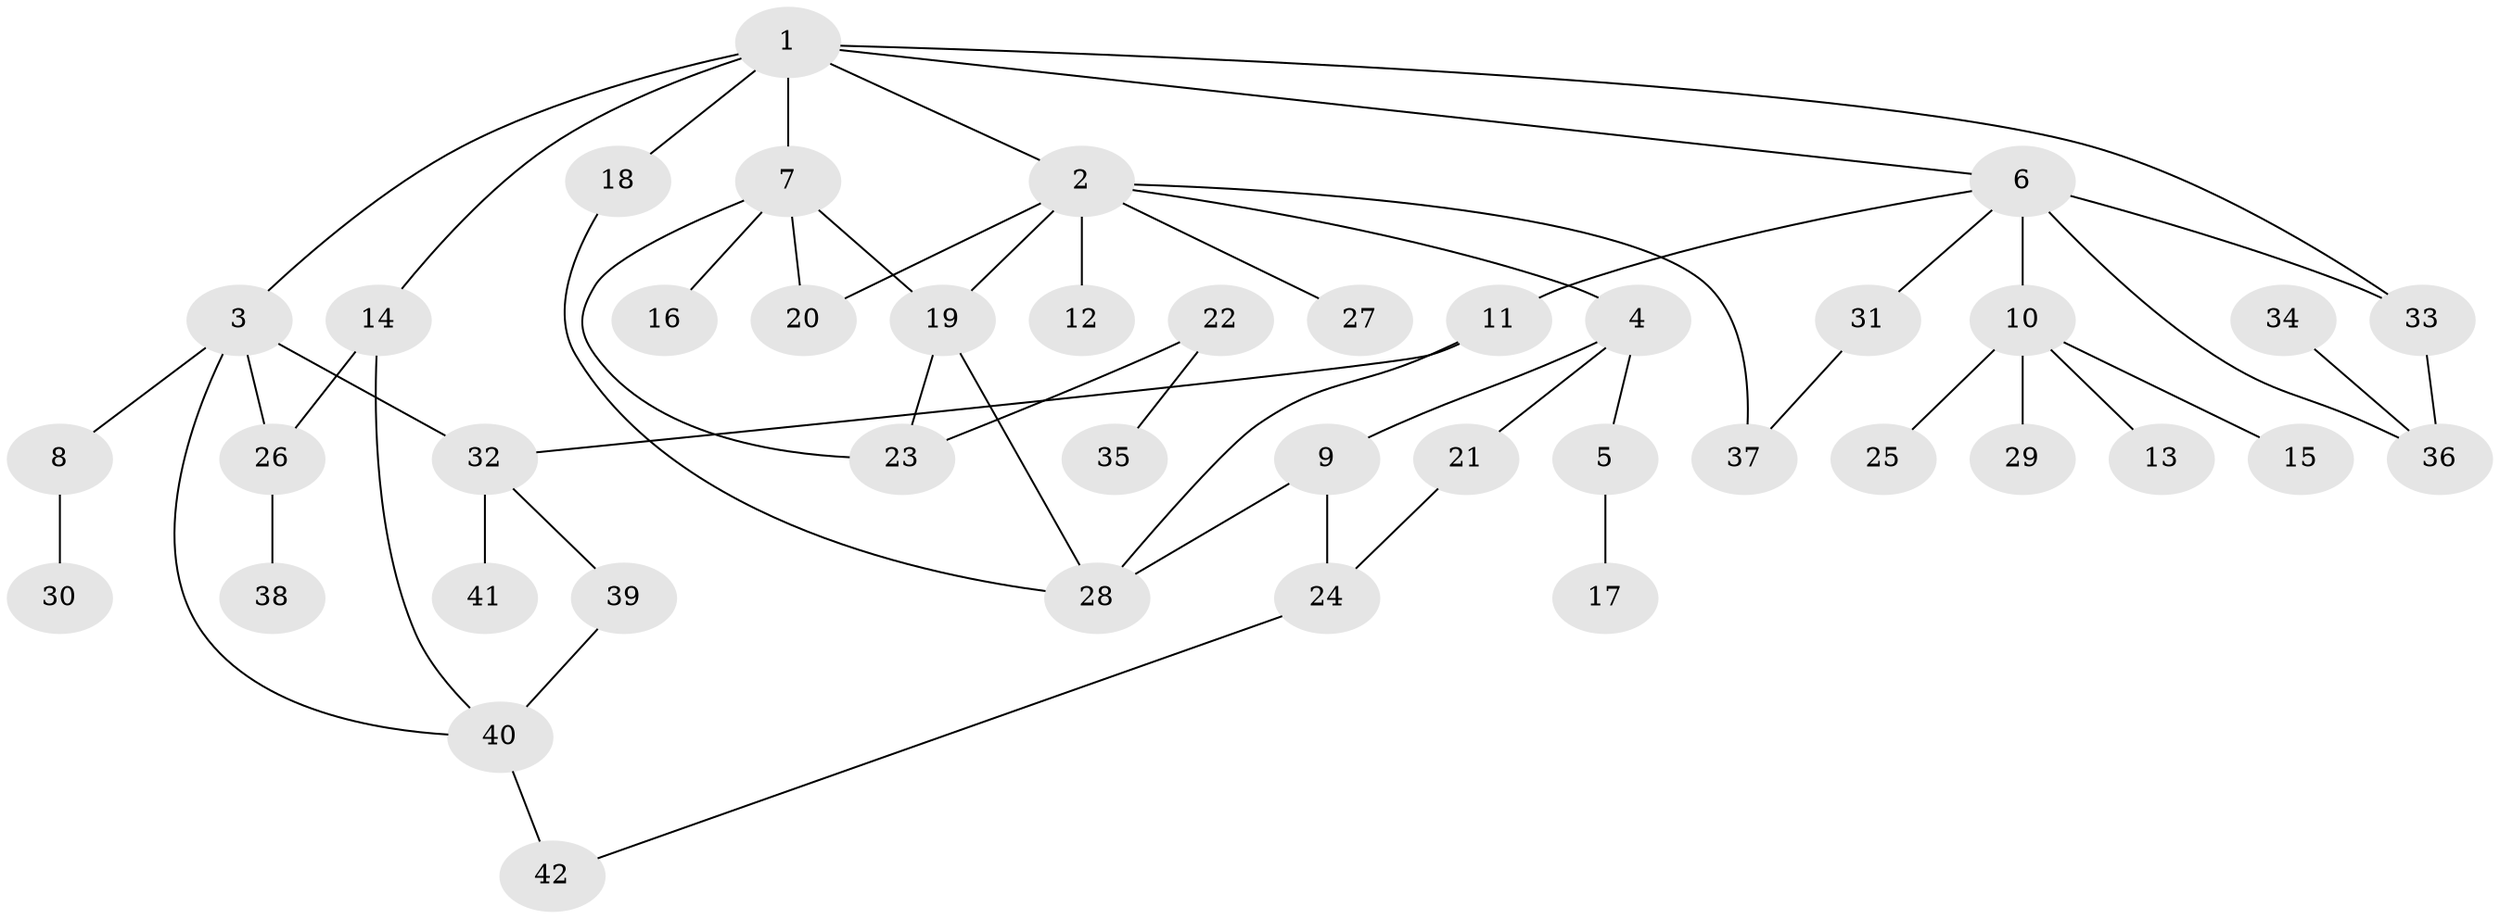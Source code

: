 // original degree distribution, {4: 0.0963855421686747, 5: 0.08433734939759036, 2: 0.3132530120481928, 3: 0.1927710843373494, 6: 0.012048192771084338, 1: 0.30120481927710846}
// Generated by graph-tools (version 1.1) at 2025/01/03/09/25 03:01:09]
// undirected, 42 vertices, 56 edges
graph export_dot {
graph [start="1"]
  node [color=gray90,style=filled];
  1;
  2;
  3;
  4;
  5;
  6;
  7;
  8;
  9;
  10;
  11;
  12;
  13;
  14;
  15;
  16;
  17;
  18;
  19;
  20;
  21;
  22;
  23;
  24;
  25;
  26;
  27;
  28;
  29;
  30;
  31;
  32;
  33;
  34;
  35;
  36;
  37;
  38;
  39;
  40;
  41;
  42;
  1 -- 2 [weight=1.0];
  1 -- 3 [weight=1.0];
  1 -- 6 [weight=1.0];
  1 -- 7 [weight=1.0];
  1 -- 14 [weight=1.0];
  1 -- 18 [weight=1.0];
  1 -- 33 [weight=1.0];
  2 -- 4 [weight=1.0];
  2 -- 12 [weight=1.0];
  2 -- 19 [weight=1.0];
  2 -- 20 [weight=1.0];
  2 -- 27 [weight=1.0];
  2 -- 37 [weight=1.0];
  3 -- 8 [weight=1.0];
  3 -- 26 [weight=1.0];
  3 -- 32 [weight=1.0];
  3 -- 40 [weight=1.0];
  4 -- 5 [weight=1.0];
  4 -- 9 [weight=1.0];
  4 -- 21 [weight=1.0];
  5 -- 17 [weight=1.0];
  6 -- 10 [weight=2.0];
  6 -- 11 [weight=1.0];
  6 -- 31 [weight=1.0];
  6 -- 33 [weight=1.0];
  6 -- 36 [weight=1.0];
  7 -- 16 [weight=1.0];
  7 -- 19 [weight=1.0];
  7 -- 20 [weight=1.0];
  7 -- 23 [weight=1.0];
  8 -- 30 [weight=1.0];
  9 -- 24 [weight=1.0];
  9 -- 28 [weight=1.0];
  10 -- 13 [weight=1.0];
  10 -- 15 [weight=1.0];
  10 -- 25 [weight=1.0];
  10 -- 29 [weight=1.0];
  11 -- 28 [weight=1.0];
  11 -- 32 [weight=1.0];
  14 -- 26 [weight=1.0];
  14 -- 40 [weight=1.0];
  18 -- 28 [weight=1.0];
  19 -- 23 [weight=1.0];
  19 -- 28 [weight=1.0];
  21 -- 24 [weight=1.0];
  22 -- 23 [weight=1.0];
  22 -- 35 [weight=1.0];
  24 -- 42 [weight=1.0];
  26 -- 38 [weight=1.0];
  31 -- 37 [weight=1.0];
  32 -- 39 [weight=1.0];
  32 -- 41 [weight=1.0];
  33 -- 36 [weight=1.0];
  34 -- 36 [weight=1.0];
  39 -- 40 [weight=1.0];
  40 -- 42 [weight=1.0];
}
